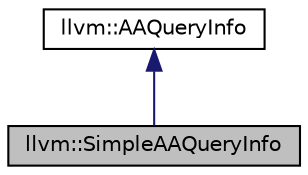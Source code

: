 digraph "llvm::SimpleAAQueryInfo"
{
 // LATEX_PDF_SIZE
  bgcolor="transparent";
  edge [fontname="Helvetica",fontsize="10",labelfontname="Helvetica",labelfontsize="10"];
  node [fontname="Helvetica",fontsize="10",shape=record];
  Node1 [label="llvm::SimpleAAQueryInfo",height=0.2,width=0.4,color="black", fillcolor="grey75", style="filled", fontcolor="black",tooltip="AAQueryInfo that uses SimpleCaptureInfo."];
  Node2 -> Node1 [dir="back",color="midnightblue",fontsize="10",style="solid",fontname="Helvetica"];
  Node2 [label="llvm::AAQueryInfo",height=0.2,width=0.4,color="black",URL="$classllvm_1_1AAQueryInfo.html",tooltip="This class stores info we want to provide to or retain within an alias query."];
}
